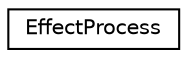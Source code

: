 digraph "Graphical Class Hierarchy"
{
 // LATEX_PDF_SIZE
  edge [fontname="Helvetica",fontsize="10",labelfontname="Helvetica",labelfontsize="10"];
  node [fontname="Helvetica",fontsize="10",shape=record];
  rankdir="LR";
  Node0 [label="EffectProcess",height=0.2,width=0.4,color="black", fillcolor="white", style="filled",URL="$class_effect_process.html",tooltip=" "];
}
